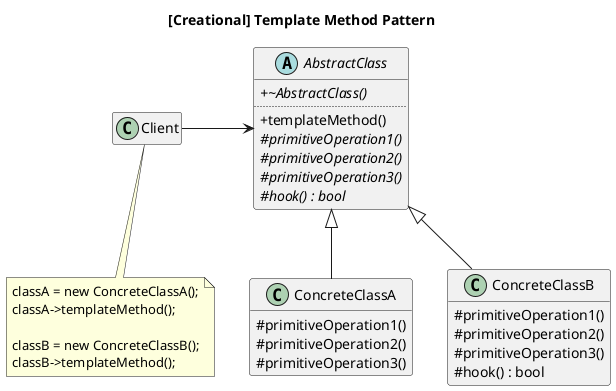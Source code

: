 @startuml
skinparam classAttributeIconSize 0
title [Creational] Template Method Pattern

note as N1
classA = new ConcreteClassA();
classA->templateMethod();

classB = new ConcreteClassB();
classB->templateMethod();
end note

abstract AbstractClass {
  + {abstract} ~AbstractClass()
  ..
  + templateMethod()
  # {abstract} primitiveOperation1()
  # {abstract} primitiveOperation2()
  # {abstract} primitiveOperation3()
  # {abstract} hook() : bool
}
class ConcreteClassA {
  # primitiveOperation1()
  # primitiveOperation2()
  # primitiveOperation3()
}
class ConcreteClassB {
  # primitiveOperation1()
  # primitiveOperation2()
  # primitiveOperation3()
  # hook() : bool
}

Client -> AbstractClass
AbstractClass <|-- ConcreteClassA
AbstractClass <|-- ConcreteClassB

Client -- N1

hide empty members

@enduml
